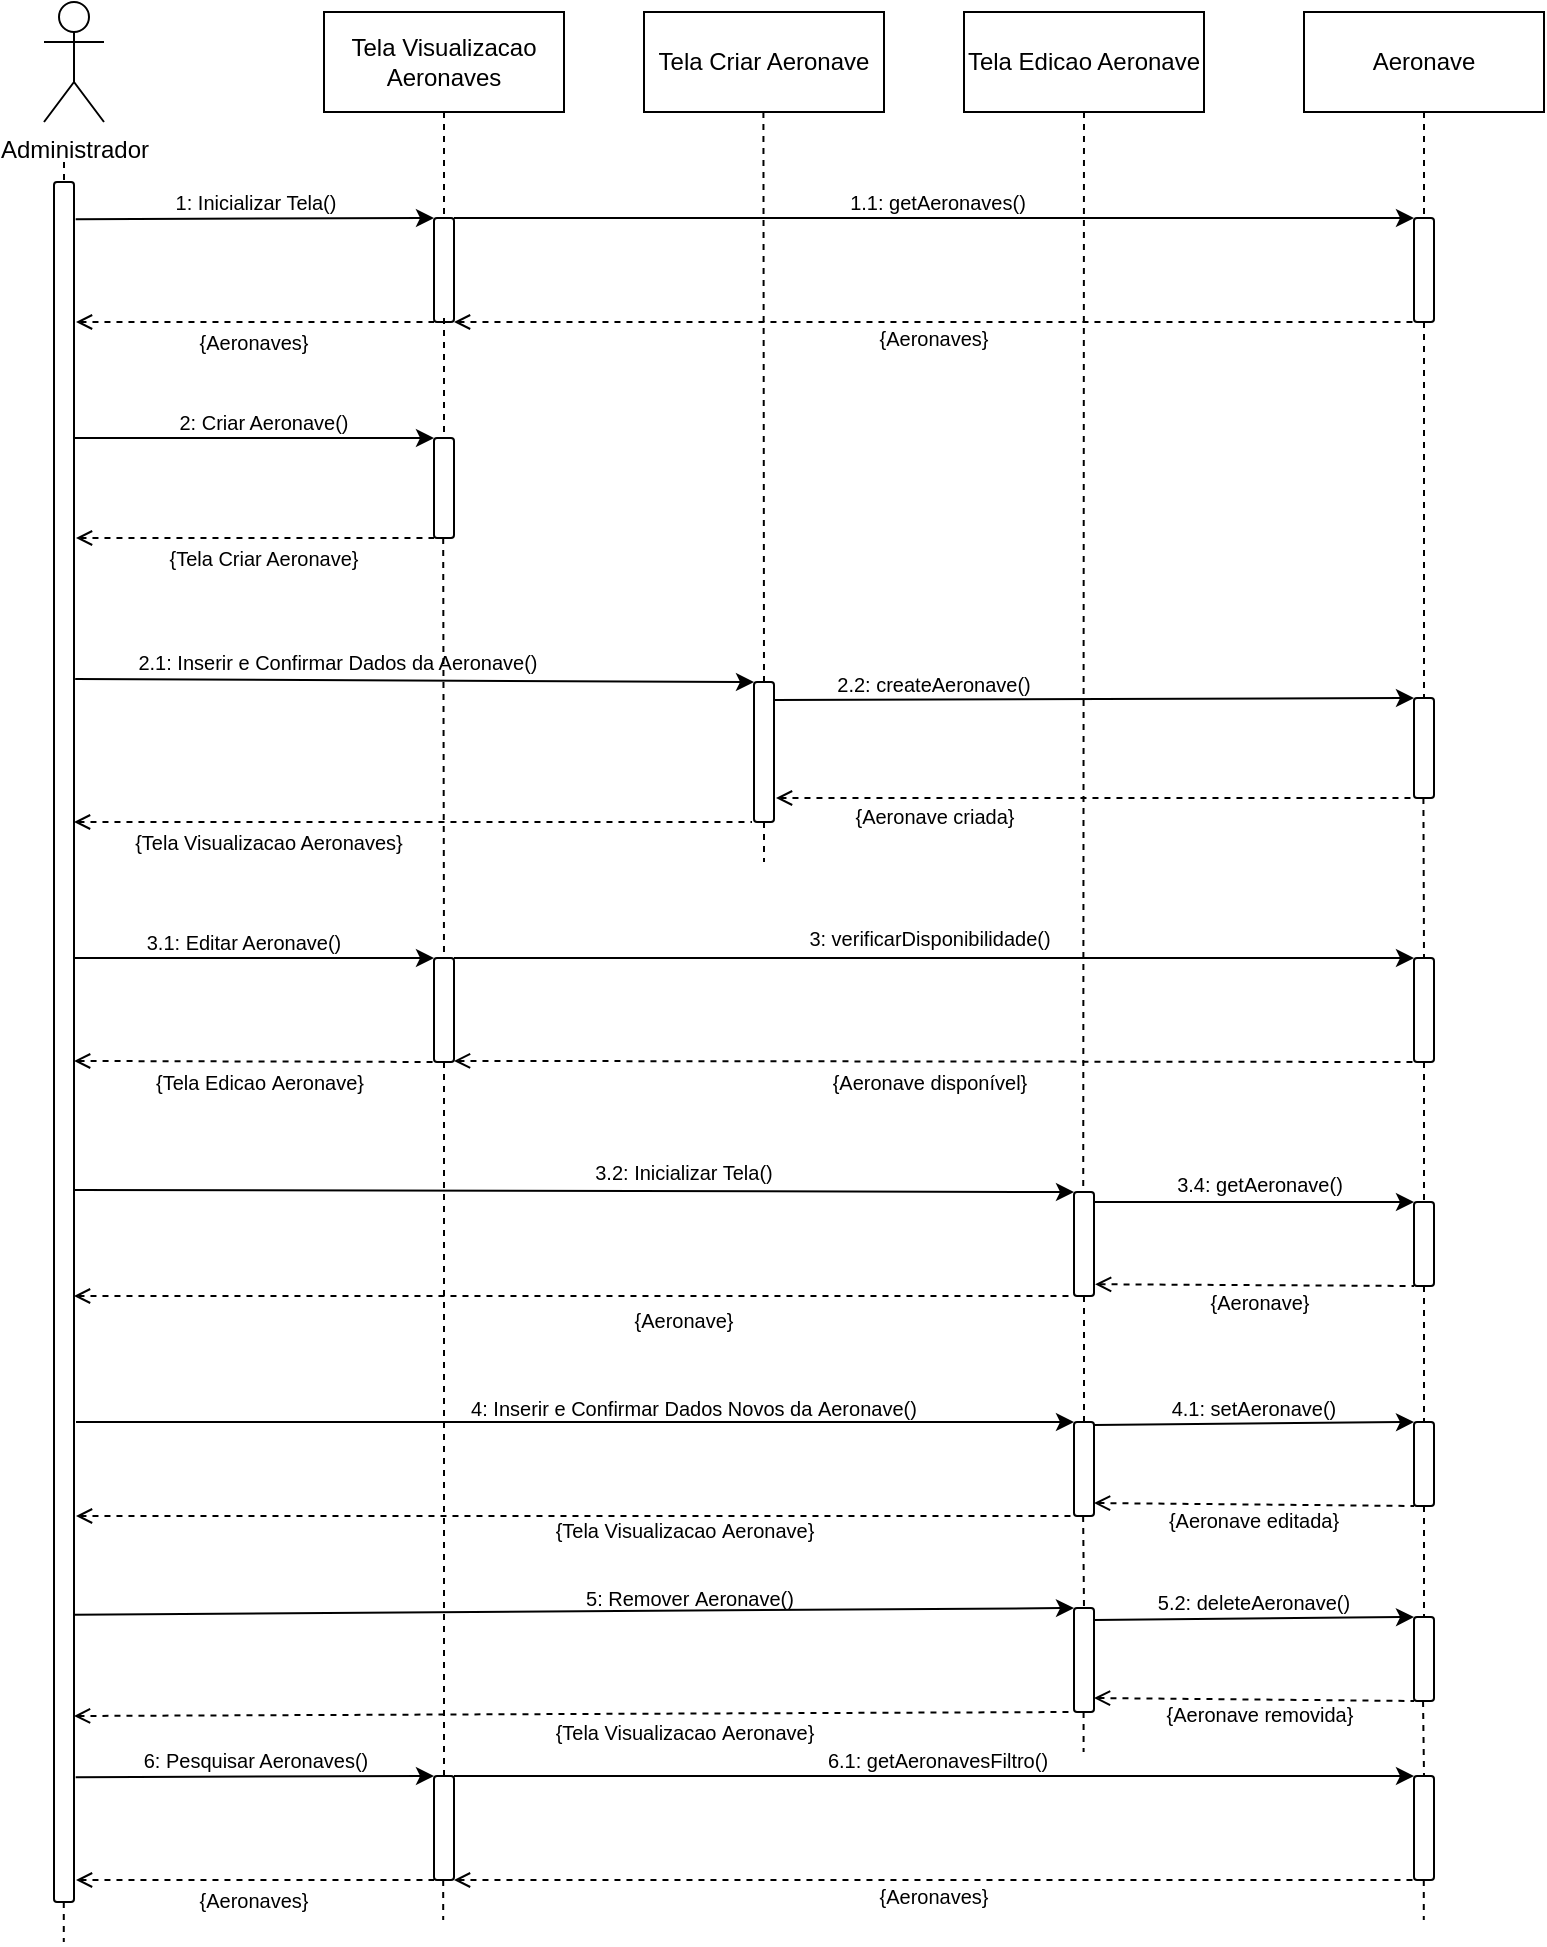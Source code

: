 <mxfile>
    <diagram name="Página-1" id="dqLcOb5ojzZijLl2xL6k">
        <mxGraphModel dx="715" dy="952" grid="1" gridSize="10" guides="1" tooltips="1" connect="1" arrows="1" fold="1" page="1" pageScale="1" pageWidth="827" pageHeight="1169" math="0" shadow="0">
            <root>
                <mxCell id="0"/>
                <mxCell id="1" parent="0"/>
                <mxCell id="axeA_orivt2Zv7nJtLyO-1" value="Administrador" style="shape=umlActor;verticalLabelPosition=bottom;verticalAlign=top;html=1;outlineConnect=0;" parent="1" vertex="1">
                    <mxGeometry x="130" y="210" width="30" height="60" as="geometry"/>
                </mxCell>
                <mxCell id="axeA_orivt2Zv7nJtLyO-3" value="Tela Visualizacao Aeronaves" style="rounded=0;whiteSpace=wrap;html=1;" parent="1" vertex="1">
                    <mxGeometry x="270" y="215" width="120" height="50" as="geometry"/>
                </mxCell>
                <mxCell id="axeA_orivt2Zv7nJtLyO-4" value="Aeronave" style="rounded=0;whiteSpace=wrap;html=1;" parent="1" vertex="1">
                    <mxGeometry x="760" y="215" width="120" height="50" as="geometry"/>
                </mxCell>
                <mxCell id="axeA_orivt2Zv7nJtLyO-5" value="" style="endArrow=none;dashed=1;html=1;rounded=0;exitX=0.5;exitY=1;exitDx=0;exitDy=0;" parent="1" source="axeA_orivt2Zv7nJtLyO-8" edge="1">
                    <mxGeometry width="50" height="50" relative="1" as="geometry">
                        <mxPoint x="140" y="290" as="sourcePoint"/>
                        <mxPoint x="140" y="912.5" as="targetPoint"/>
                    </mxGeometry>
                </mxCell>
                <mxCell id="axeA_orivt2Zv7nJtLyO-9" value="" style="endArrow=none;dashed=1;html=1;rounded=0;entryX=0.5;entryY=0;entryDx=0;entryDy=0;" parent="1" target="axeA_orivt2Zv7nJtLyO-8" edge="1">
                    <mxGeometry width="50" height="50" relative="1" as="geometry">
                        <mxPoint x="140" y="290" as="sourcePoint"/>
                        <mxPoint x="140" y="650" as="targetPoint"/>
                    </mxGeometry>
                </mxCell>
                <mxCell id="axeA_orivt2Zv7nJtLyO-8" value="" style="rounded=1;whiteSpace=wrap;html=1;" parent="1" vertex="1">
                    <mxGeometry x="135" y="300" width="10" height="860" as="geometry"/>
                </mxCell>
                <mxCell id="axeA_orivt2Zv7nJtLyO-12" value="" style="rounded=1;whiteSpace=wrap;html=1;" parent="1" vertex="1">
                    <mxGeometry x="325" y="428" width="10" height="50" as="geometry"/>
                </mxCell>
                <mxCell id="axeA_orivt2Zv7nJtLyO-13" value="" style="endArrow=classic;html=1;rounded=0;entryX=0;entryY=0;entryDx=0;entryDy=0;" parent="1" target="axeA_orivt2Zv7nJtLyO-12" edge="1">
                    <mxGeometry width="50" height="50" relative="1" as="geometry">
                        <mxPoint x="145" y="428" as="sourcePoint"/>
                        <mxPoint x="320" y="428" as="targetPoint"/>
                    </mxGeometry>
                </mxCell>
                <mxCell id="axeA_orivt2Zv7nJtLyO-14" value="&lt;font&gt;2: Criar Aeronave()&lt;/font&gt;" style="text;html=1;align=center;verticalAlign=middle;whiteSpace=wrap;rounded=0;fontSize=10;" parent="1" vertex="1">
                    <mxGeometry x="170" y="410" width="140" height="20" as="geometry"/>
                </mxCell>
                <mxCell id="axeA_orivt2Zv7nJtLyO-15" value="" style="endArrow=none;dashed=1;html=1;rounded=0;exitX=0.5;exitY=1;exitDx=0;exitDy=0;entryX=0.5;entryY=0;entryDx=0;entryDy=0;" parent="1" source="axeA_orivt2Zv7nJtLyO-4" target="axeA_orivt2Zv7nJtLyO-65" edge="1">
                    <mxGeometry width="50" height="50" relative="1" as="geometry">
                        <mxPoint x="929.76" y="265" as="sourcePoint"/>
                        <mxPoint x="929.76" y="515" as="targetPoint"/>
                    </mxGeometry>
                </mxCell>
                <mxCell id="axeA_orivt2Zv7nJtLyO-17" value="Tela Criar Aeronave" style="rounded=0;whiteSpace=wrap;html=1;" parent="1" vertex="1">
                    <mxGeometry x="430" y="215" width="120" height="50" as="geometry"/>
                </mxCell>
                <mxCell id="axeA_orivt2Zv7nJtLyO-18" value="" style="endArrow=none;dashed=1;html=1;rounded=0;exitX=0.5;exitY=1;exitDx=0;exitDy=0;" parent="1" source="axeA_orivt2Zv7nJtLyO-22" edge="1">
                    <mxGeometry width="50" height="50" relative="1" as="geometry">
                        <mxPoint x="489.76" y="395" as="sourcePoint"/>
                        <mxPoint x="490" y="640" as="targetPoint"/>
                    </mxGeometry>
                </mxCell>
                <mxCell id="axeA_orivt2Zv7nJtLyO-20" value="{Tela Criar Aeronave}" style="text;html=1;align=center;verticalAlign=middle;whiteSpace=wrap;rounded=0;fontSize=10;" parent="1" vertex="1">
                    <mxGeometry x="165" y="478" width="150" height="20" as="geometry"/>
                </mxCell>
                <mxCell id="axeA_orivt2Zv7nJtLyO-23" value="" style="endArrow=none;html=1;rounded=0;entryX=0;entryY=1;entryDx=0;entryDy=0;dashed=1;endFill=0;startArrow=open;startFill=0;" parent="1" target="axeA_orivt2Zv7nJtLyO-12" edge="1">
                    <mxGeometry width="50" height="50" relative="1" as="geometry">
                        <mxPoint x="146" y="478" as="sourcePoint"/>
                        <mxPoint x="290" y="478" as="targetPoint"/>
                    </mxGeometry>
                </mxCell>
                <mxCell id="axeA_orivt2Zv7nJtLyO-22" value="" style="rounded=1;whiteSpace=wrap;html=1;" parent="1" vertex="1">
                    <mxGeometry x="485" y="550" width="10" height="70" as="geometry"/>
                </mxCell>
                <mxCell id="axeA_orivt2Zv7nJtLyO-27" value="" style="endArrow=classic;html=1;rounded=0;entryX=0;entryY=0;entryDx=0;entryDy=0;exitX=1.058;exitY=0.289;exitDx=0;exitDy=0;exitPerimeter=0;" parent="1" source="axeA_orivt2Zv7nJtLyO-8" target="axeA_orivt2Zv7nJtLyO-22" edge="1">
                    <mxGeometry width="50" height="50" relative="1" as="geometry">
                        <mxPoint x="150" y="550" as="sourcePoint"/>
                        <mxPoint x="485" y="550" as="targetPoint"/>
                    </mxGeometry>
                </mxCell>
                <mxCell id="axeA_orivt2Zv7nJtLyO-30" value="&lt;font&gt;2.1: Inserir e Confirmar Dados da Aeronave()&lt;/font&gt;" style="text;html=1;align=center;verticalAlign=middle;whiteSpace=wrap;rounded=0;fontSize=10;" parent="1" vertex="1">
                    <mxGeometry x="152" y="530" width="250" height="20" as="geometry"/>
                </mxCell>
                <mxCell id="axeA_orivt2Zv7nJtLyO-31" value="" style="endArrow=classic;html=1;rounded=0;exitX=1.024;exitY=0.356;exitDx=0;exitDy=0;exitPerimeter=0;entryX=0;entryY=0;entryDx=0;entryDy=0;" parent="1" target="axeA_orivt2Zv7nJtLyO-32" edge="1">
                    <mxGeometry width="50" height="50" relative="1" as="geometry">
                        <mxPoint x="495" y="559" as="sourcePoint"/>
                        <mxPoint x="630" y="558" as="targetPoint"/>
                    </mxGeometry>
                </mxCell>
                <mxCell id="axeA_orivt2Zv7nJtLyO-32" value="" style="rounded=1;whiteSpace=wrap;html=1;" parent="1" vertex="1">
                    <mxGeometry x="815" y="558" width="10" height="50" as="geometry"/>
                </mxCell>
                <mxCell id="axeA_orivt2Zv7nJtLyO-34" value="" style="endArrow=none;html=1;rounded=0;entryX=0;entryY=1;entryDx=0;entryDy=0;dashed=1;endFill=0;startArrow=open;startFill=0;" parent="1" target="axeA_orivt2Zv7nJtLyO-32" edge="1">
                    <mxGeometry width="50" height="50" relative="1" as="geometry">
                        <mxPoint x="496" y="608" as="sourcePoint"/>
                        <mxPoint x="645" y="599" as="targetPoint"/>
                    </mxGeometry>
                </mxCell>
                <mxCell id="axeA_orivt2Zv7nJtLyO-35" value="2.2: createAeronave()" style="text;html=1;align=center;verticalAlign=middle;whiteSpace=wrap;rounded=0;fontSize=10;" parent="1" vertex="1">
                    <mxGeometry x="475" y="541" width="200" height="20" as="geometry"/>
                </mxCell>
                <mxCell id="axeA_orivt2Zv7nJtLyO-36" value="" style="endArrow=none;html=1;rounded=0;entryX=0;entryY=1;entryDx=0;entryDy=0;dashed=1;endFill=0;startArrow=open;startFill=0;" parent="1" edge="1">
                    <mxGeometry width="50" height="50" relative="1" as="geometry">
                        <mxPoint x="145" y="620" as="sourcePoint"/>
                        <mxPoint x="484" y="620" as="targetPoint"/>
                    </mxGeometry>
                </mxCell>
                <mxCell id="axeA_orivt2Zv7nJtLyO-37" value="{Tela Visualizacao Aeronaves}" style="text;html=1;align=center;verticalAlign=middle;whiteSpace=wrap;rounded=0;fontSize=10;" parent="1" vertex="1">
                    <mxGeometry x="165" y="620" width="155" height="20" as="geometry"/>
                </mxCell>
                <mxCell id="axeA_orivt2Zv7nJtLyO-40" value="Tela Edicao Aeronave" style="rounded=0;whiteSpace=wrap;html=1;" parent="1" vertex="1">
                    <mxGeometry x="590" y="215" width="120" height="50" as="geometry"/>
                </mxCell>
                <mxCell id="axeA_orivt2Zv7nJtLyO-45" value="" style="endArrow=none;dashed=1;html=1;rounded=0;exitX=0.5;exitY=1;exitDx=0;exitDy=0;entryX=0.5;entryY=0;entryDx=0;entryDy=0;" parent="1" source="axeA_orivt2Zv7nJtLyO-81" target="0-eEK_Ey9VHcflzUC_9f-5" edge="1">
                    <mxGeometry width="50" height="50" relative="1" as="geometry">
                        <mxPoint x="650" y="140" as="sourcePoint"/>
                        <mxPoint x="650" y="915" as="targetPoint"/>
                    </mxGeometry>
                </mxCell>
                <mxCell id="axeA_orivt2Zv7nJtLyO-54" value="" style="rounded=1;whiteSpace=wrap;html=1;" parent="1" vertex="1">
                    <mxGeometry x="325" y="318" width="10" height="52" as="geometry"/>
                </mxCell>
                <mxCell id="axeA_orivt2Zv7nJtLyO-60" value="" style="endArrow=classic;html=1;rounded=0;exitX=1.085;exitY=0.449;exitDx=0;exitDy=0;exitPerimeter=0;entryX=0;entryY=0;entryDx=0;entryDy=0;" parent="1" target="axeA_orivt2Zv7nJtLyO-54" edge="1">
                    <mxGeometry width="50" height="50" relative="1" as="geometry">
                        <mxPoint x="145.85" y="318.59" as="sourcePoint"/>
                        <mxPoint x="690" y="309" as="targetPoint"/>
                    </mxGeometry>
                </mxCell>
                <mxCell id="axeA_orivt2Zv7nJtLyO-61" value="" style="endArrow=none;html=1;rounded=0;entryX=0;entryY=1;entryDx=0;entryDy=0;dashed=1;endFill=0;startArrow=open;startFill=0;" parent="1" target="axeA_orivt2Zv7nJtLyO-54" edge="1">
                    <mxGeometry width="50" height="50" relative="1" as="geometry">
                        <mxPoint x="146" y="370" as="sourcePoint"/>
                        <mxPoint x="635" y="368" as="targetPoint"/>
                    </mxGeometry>
                </mxCell>
                <mxCell id="axeA_orivt2Zv7nJtLyO-63" value="&lt;font&gt;1: Inicializar Tela()&lt;/font&gt;" style="text;html=1;align=center;verticalAlign=middle;whiteSpace=wrap;rounded=0;fontSize=10;" parent="1" vertex="1">
                    <mxGeometry x="156" y="300" width="160" height="20" as="geometry"/>
                </mxCell>
                <mxCell id="axeA_orivt2Zv7nJtLyO-65" value="" style="rounded=1;whiteSpace=wrap;html=1;" parent="1" vertex="1">
                    <mxGeometry x="815" y="318" width="10" height="52" as="geometry"/>
                </mxCell>
                <mxCell id="axeA_orivt2Zv7nJtLyO-66" value="" style="endArrow=classic;html=1;rounded=0;exitX=1;exitY=0;exitDx=0;exitDy=0;entryX=0;entryY=0;entryDx=0;entryDy=0;" parent="1" source="axeA_orivt2Zv7nJtLyO-54" target="axeA_orivt2Zv7nJtLyO-65" edge="1">
                    <mxGeometry width="50" height="50" relative="1" as="geometry">
                        <mxPoint x="624" y="318.66" as="sourcePoint"/>
                        <mxPoint x="820" y="320" as="targetPoint"/>
                    </mxGeometry>
                </mxCell>
                <mxCell id="axeA_orivt2Zv7nJtLyO-67" value="" style="endArrow=none;html=1;rounded=0;entryX=0;entryY=1;entryDx=0;entryDy=0;dashed=1;endFill=0;startArrow=open;startFill=0;exitX=1;exitY=1;exitDx=0;exitDy=0;" parent="1" source="axeA_orivt2Zv7nJtLyO-54" target="axeA_orivt2Zv7nJtLyO-65" edge="1">
                    <mxGeometry width="50" height="50" relative="1" as="geometry">
                        <mxPoint x="623" y="368" as="sourcePoint"/>
                        <mxPoint x="925" y="368" as="targetPoint"/>
                    </mxGeometry>
                </mxCell>
                <mxCell id="axeA_orivt2Zv7nJtLyO-68" value="&lt;font&gt;3.4: get&lt;/font&gt;&lt;font&gt;Aeronave&lt;/font&gt;&lt;font&gt;()&lt;/font&gt;" style="text;html=1;align=center;verticalAlign=middle;whiteSpace=wrap;rounded=0;fontSize=10;" parent="1" vertex="1">
                    <mxGeometry x="658" y="791" width="160" height="20" as="geometry"/>
                </mxCell>
                <mxCell id="axeA_orivt2Zv7nJtLyO-70" value="{Aeronaves}" style="text;html=1;align=center;verticalAlign=middle;whiteSpace=wrap;rounded=0;fontSize=10;" parent="1" vertex="1">
                    <mxGeometry x="510" y="368" width="130" height="20" as="geometry"/>
                </mxCell>
                <mxCell id="axeA_orivt2Zv7nJtLyO-73" value="{Aeronaves}" style="text;html=1;align=center;verticalAlign=middle;whiteSpace=wrap;rounded=0;fontSize=10;" parent="1" vertex="1">
                    <mxGeometry x="145" y="370" width="180" height="20" as="geometry"/>
                </mxCell>
                <mxCell id="axeA_orivt2Zv7nJtLyO-76" value="" style="rounded=1;whiteSpace=wrap;html=1;" parent="1" vertex="1">
                    <mxGeometry x="325" y="688" width="10" height="52" as="geometry"/>
                </mxCell>
                <mxCell id="axeA_orivt2Zv7nJtLyO-77" value="" style="endArrow=classic;html=1;rounded=0;entryX=0;entryY=0;entryDx=0;entryDy=0;" parent="1" target="axeA_orivt2Zv7nJtLyO-76" edge="1">
                    <mxGeometry width="50" height="50" relative="1" as="geometry">
                        <mxPoint x="145" y="688" as="sourcePoint"/>
                        <mxPoint x="691" y="677" as="targetPoint"/>
                    </mxGeometry>
                </mxCell>
                <mxCell id="axeA_orivt2Zv7nJtLyO-78" value="" style="endArrow=none;html=1;rounded=0;entryX=0;entryY=1;entryDx=0;entryDy=0;dashed=1;endFill=0;startArrow=open;startFill=0;exitX=1.005;exitY=0.617;exitDx=0;exitDy=0;exitPerimeter=0;" parent="1" target="axeA_orivt2Zv7nJtLyO-76" edge="1">
                    <mxGeometry width="50" height="50" relative="1" as="geometry">
                        <mxPoint x="145.05" y="739.47" as="sourcePoint"/>
                        <mxPoint x="636" y="736" as="targetPoint"/>
                    </mxGeometry>
                </mxCell>
                <mxCell id="axeA_orivt2Zv7nJtLyO-79" value="&lt;font&gt;3.1: Editar Aeronave()&lt;/font&gt;" style="text;html=1;align=center;verticalAlign=middle;whiteSpace=wrap;rounded=0;fontSize=10;" parent="1" vertex="1">
                    <mxGeometry x="150" y="670" width="160" height="20" as="geometry"/>
                </mxCell>
                <mxCell id="axeA_orivt2Zv7nJtLyO-80" value="{Tela Edicao&amp;nbsp;&lt;font&gt;Aeronave&lt;/font&gt;}" style="text;html=1;align=center;verticalAlign=middle;whiteSpace=wrap;rounded=0;fontSize=10;" parent="1" vertex="1">
                    <mxGeometry x="148" y="740" width="180" height="20" as="geometry"/>
                </mxCell>
                <mxCell id="axeA_orivt2Zv7nJtLyO-81" value="" style="rounded=1;whiteSpace=wrap;html=1;" parent="1" vertex="1">
                    <mxGeometry x="645" y="805" width="10" height="52" as="geometry"/>
                </mxCell>
                <mxCell id="axeA_orivt2Zv7nJtLyO-83" value="" style="endArrow=classic;html=1;rounded=0;entryX=0;entryY=0;entryDx=0;entryDy=0;exitX=1.015;exitY=0.586;exitDx=0;exitDy=0;exitPerimeter=0;" parent="1" source="axeA_orivt2Zv7nJtLyO-8" target="axeA_orivt2Zv7nJtLyO-81" edge="1">
                    <mxGeometry width="50" height="50" relative="1" as="geometry">
                        <mxPoint x="150" y="805" as="sourcePoint"/>
                        <mxPoint x="785" y="809" as="targetPoint"/>
                    </mxGeometry>
                </mxCell>
                <mxCell id="axeA_orivt2Zv7nJtLyO-84" value="" style="endArrow=none;html=1;rounded=0;entryX=0;entryY=1;entryDx=0;entryDy=0;dashed=1;endFill=0;startArrow=open;startFill=0;" parent="1" target="axeA_orivt2Zv7nJtLyO-81" edge="1">
                    <mxGeometry width="50" height="50" relative="1" as="geometry">
                        <mxPoint x="145" y="857" as="sourcePoint"/>
                        <mxPoint x="785" y="861" as="targetPoint"/>
                    </mxGeometry>
                </mxCell>
                <mxCell id="axeA_orivt2Zv7nJtLyO-85" value="&lt;font&gt;3.2: Inicializar Tela()&lt;/font&gt;" style="text;html=1;align=center;verticalAlign=middle;whiteSpace=wrap;rounded=0;fontSize=10;" parent="1" vertex="1">
                    <mxGeometry x="370" y="785" width="160" height="20" as="geometry"/>
                </mxCell>
                <mxCell id="axeA_orivt2Zv7nJtLyO-87" value="" style="endArrow=none;dashed=1;html=1;rounded=0;entryX=0.5;entryY=0;entryDx=0;entryDy=0;" parent="1" source="axeA_orivt2Zv7nJtLyO-88" target="0-eEK_Ey9VHcflzUC_9f-7" edge="1">
                    <mxGeometry width="50" height="50" relative="1" as="geometry">
                        <mxPoint x="795" y="635" as="sourcePoint"/>
                        <mxPoint x="795" y="925" as="targetPoint"/>
                    </mxGeometry>
                </mxCell>
                <mxCell id="axeA_orivt2Zv7nJtLyO-88" value="" style="rounded=1;whiteSpace=wrap;html=1;" parent="1" vertex="1">
                    <mxGeometry x="815" y="810" width="10" height="42" as="geometry"/>
                </mxCell>
                <mxCell id="axeA_orivt2Zv7nJtLyO-90" value="" style="endArrow=classic;html=1;rounded=0;exitX=1;exitY=0;exitDx=0;exitDy=0;entryX=0;entryY=0;entryDx=0;entryDy=0;" parent="1" target="axeA_orivt2Zv7nJtLyO-88" edge="1">
                    <mxGeometry width="50" height="50" relative="1" as="geometry">
                        <mxPoint x="655" y="810" as="sourcePoint"/>
                        <mxPoint x="935" y="810.66" as="targetPoint"/>
                    </mxGeometry>
                </mxCell>
                <mxCell id="axeA_orivt2Zv7nJtLyO-91" value="" style="endArrow=none;html=1;rounded=0;entryX=0;entryY=1;entryDx=0;entryDy=0;dashed=1;endFill=0;startArrow=open;startFill=0;exitX=1.054;exitY=0.887;exitDx=0;exitDy=0;exitPerimeter=0;" parent="1" source="axeA_orivt2Zv7nJtLyO-81" target="axeA_orivt2Zv7nJtLyO-88" edge="1">
                    <mxGeometry width="50" height="50" relative="1" as="geometry">
                        <mxPoint x="660" y="852" as="sourcePoint"/>
                        <mxPoint x="786" y="852" as="targetPoint"/>
                    </mxGeometry>
                </mxCell>
                <mxCell id="axeA_orivt2Zv7nJtLyO-92" value="&lt;font&gt;1.1: getAeronaves()&lt;/font&gt;" style="text;html=1;align=center;verticalAlign=middle;whiteSpace=wrap;rounded=0;fontSize=10;" parent="1" vertex="1">
                    <mxGeometry x="497" y="300" width="160" height="20" as="geometry"/>
                </mxCell>
                <mxCell id="axeA_orivt2Zv7nJtLyO-93" value="{&lt;font&gt;Aeronave&lt;/font&gt;}" style="text;html=1;align=center;verticalAlign=middle;whiteSpace=wrap;rounded=0;fontSize=10;" parent="1" vertex="1">
                    <mxGeometry x="673" y="850" width="130" height="20" as="geometry"/>
                </mxCell>
                <mxCell id="axeA_orivt2Zv7nJtLyO-94" value="{&lt;font&gt;Aeronave&lt;/font&gt;}" style="text;html=1;align=center;verticalAlign=middle;whiteSpace=wrap;rounded=0;fontSize=10;" parent="1" vertex="1">
                    <mxGeometry x="385" y="859" width="130" height="20" as="geometry"/>
                </mxCell>
                <mxCell id="0-eEK_Ey9VHcflzUC_9f-3" value="&lt;font&gt;4: Inserir e Confirmar Dados Novos da&amp;nbsp;&lt;/font&gt;&lt;font&gt;Aeronave&lt;/font&gt;&lt;font&gt;()&lt;/font&gt;" style="text;html=1;align=center;verticalAlign=middle;whiteSpace=wrap;rounded=0;fontSize=10;" parent="1" vertex="1">
                    <mxGeometry x="330" y="903" width="250" height="20" as="geometry"/>
                </mxCell>
                <mxCell id="0-eEK_Ey9VHcflzUC_9f-4" value="" style="endArrow=classic;html=1;rounded=0;entryX=0;entryY=0;entryDx=0;entryDy=0;" parent="1" target="0-eEK_Ey9VHcflzUC_9f-5" edge="1">
                    <mxGeometry width="50" height="50" relative="1" as="geometry">
                        <mxPoint x="146" y="920" as="sourcePoint"/>
                        <mxPoint x="785" y="929" as="targetPoint"/>
                        <Array as="points">
                            <mxPoint x="370" y="920"/>
                        </Array>
                    </mxGeometry>
                </mxCell>
                <mxCell id="0-eEK_Ey9VHcflzUC_9f-5" value="" style="rounded=1;whiteSpace=wrap;html=1;" parent="1" vertex="1">
                    <mxGeometry x="645" y="920" width="10" height="47" as="geometry"/>
                </mxCell>
                <mxCell id="0-eEK_Ey9VHcflzUC_9f-6" value="" style="endArrow=none;html=1;rounded=0;entryX=0;entryY=1;entryDx=0;entryDy=0;dashed=1;endFill=0;startArrow=open;startFill=0;" parent="1" target="0-eEK_Ey9VHcflzUC_9f-5" edge="1">
                    <mxGeometry width="50" height="50" relative="1" as="geometry">
                        <mxPoint x="146" y="967" as="sourcePoint"/>
                        <mxPoint x="784" y="971" as="targetPoint"/>
                    </mxGeometry>
                </mxCell>
                <mxCell id="0-eEK_Ey9VHcflzUC_9f-7" value="" style="rounded=1;whiteSpace=wrap;html=1;" parent="1" vertex="1">
                    <mxGeometry x="815" y="920" width="10" height="42" as="geometry"/>
                </mxCell>
                <mxCell id="0-eEK_Ey9VHcflzUC_9f-9" value="&lt;font&gt;3: verificarDisponibilidade&lt;/font&gt;&lt;font&gt;()&lt;/font&gt;" style="text;html=1;align=center;verticalAlign=middle;whiteSpace=wrap;rounded=0;fontSize=10;" parent="1" vertex="1">
                    <mxGeometry x="492.5" y="668" width="160" height="20" as="geometry"/>
                </mxCell>
                <mxCell id="0-eEK_Ey9VHcflzUC_9f-10" value="" style="endArrow=classic;html=1;rounded=0;exitX=1;exitY=0;exitDx=0;exitDy=0;entryX=0;entryY=0;entryDx=0;entryDy=0;" parent="1" target="0-eEK_Ey9VHcflzUC_9f-7" edge="1">
                    <mxGeometry width="50" height="50" relative="1" as="geometry">
                        <mxPoint x="655" y="921.5" as="sourcePoint"/>
                        <mxPoint x="785" y="921.5" as="targetPoint"/>
                    </mxGeometry>
                </mxCell>
                <mxCell id="0-eEK_Ey9VHcflzUC_9f-12" value="" style="endArrow=none;html=1;rounded=0;entryX=0;entryY=1;entryDx=0;entryDy=0;dashed=1;endFill=0;startArrow=open;startFill=0;exitX=1.054;exitY=0.887;exitDx=0;exitDy=0;exitPerimeter=0;" parent="1" target="0-eEK_Ey9VHcflzUC_9f-7" edge="1">
                    <mxGeometry width="50" height="50" relative="1" as="geometry">
                        <mxPoint x="655" y="960.5" as="sourcePoint"/>
                        <mxPoint x="784" y="961.5" as="targetPoint"/>
                    </mxGeometry>
                </mxCell>
                <mxCell id="0-eEK_Ey9VHcflzUC_9f-13" value="{Tela Visualizacao&amp;nbsp;&lt;font&gt;Aeronave&lt;/font&gt;}" style="text;html=1;align=center;verticalAlign=middle;whiteSpace=wrap;rounded=0;fontSize=10;" parent="1" vertex="1">
                    <mxGeometry x="352.5" y="964" width="195" height="20" as="geometry"/>
                </mxCell>
                <mxCell id="0-eEK_Ey9VHcflzUC_9f-14" value="&lt;font&gt;5: Remover&amp;nbsp;&lt;/font&gt;&lt;font&gt;Aeronave&lt;/font&gt;&lt;font&gt;()&lt;/font&gt;" style="text;html=1;align=center;verticalAlign=middle;whiteSpace=wrap;rounded=0;fontSize=10;" parent="1" vertex="1">
                    <mxGeometry x="328" y="997.5" width="250" height="20" as="geometry"/>
                </mxCell>
                <mxCell id="0-eEK_Ey9VHcflzUC_9f-15" value="" style="endArrow=classic;html=1;rounded=0;exitX=0.964;exitY=0.833;exitDx=0;exitDy=0;exitPerimeter=0;entryX=0;entryY=0;entryDx=0;entryDy=0;" parent="1" source="axeA_orivt2Zv7nJtLyO-8" target="0-eEK_Ey9VHcflzUC_9f-16" edge="1">
                    <mxGeometry width="50" height="50" relative="1" as="geometry">
                        <mxPoint x="146" y="1027" as="sourcePoint"/>
                        <mxPoint x="640" y="1013" as="targetPoint"/>
                    </mxGeometry>
                </mxCell>
                <mxCell id="0-eEK_Ey9VHcflzUC_9f-16" value="" style="rounded=1;whiteSpace=wrap;html=1;" parent="1" vertex="1">
                    <mxGeometry x="645" y="1013" width="10" height="52" as="geometry"/>
                </mxCell>
                <mxCell id="0-eEK_Ey9VHcflzUC_9f-17" value="" style="endArrow=none;html=1;rounded=0;entryX=0;entryY=1;entryDx=0;entryDy=0;dashed=1;endFill=0;startArrow=open;startFill=0;" parent="1" target="0-eEK_Ey9VHcflzUC_9f-16" edge="1">
                    <mxGeometry width="50" height="50" relative="1" as="geometry">
                        <mxPoint x="145" y="1067" as="sourcePoint"/>
                        <mxPoint x="784" y="1069" as="targetPoint"/>
                    </mxGeometry>
                </mxCell>
                <mxCell id="0-eEK_Ey9VHcflzUC_9f-18" value="{Tela Visualizacao&amp;nbsp;&lt;font&gt;Aeronave&lt;/font&gt;}" style="text;html=1;align=center;verticalAlign=middle;whiteSpace=wrap;rounded=0;fontSize=10;" parent="1" vertex="1">
                    <mxGeometry x="352.5" y="1065" width="195" height="20" as="geometry"/>
                </mxCell>
                <mxCell id="0-eEK_Ey9VHcflzUC_9f-19" value="" style="endArrow=none;dashed=1;html=1;rounded=0;exitX=0.5;exitY=1;exitDx=0;exitDy=0;entryX=0.5;entryY=0;entryDx=0;entryDy=0;" parent="1" source="0-eEK_Ey9VHcflzUC_9f-7" target="0-eEK_Ey9VHcflzUC_9f-20" edge="1">
                    <mxGeometry width="50" height="50" relative="1" as="geometry">
                        <mxPoint x="794.69" y="971" as="sourcePoint"/>
                        <mxPoint x="795" y="1019" as="targetPoint"/>
                    </mxGeometry>
                </mxCell>
                <mxCell id="0-eEK_Ey9VHcflzUC_9f-20" value="" style="rounded=1;whiteSpace=wrap;html=1;" parent="1" vertex="1">
                    <mxGeometry x="815" y="1017.5" width="10" height="42" as="geometry"/>
                </mxCell>
                <mxCell id="0-eEK_Ey9VHcflzUC_9f-22" value="" style="endArrow=classic;html=1;rounded=0;exitX=1;exitY=0;exitDx=0;exitDy=0;entryX=0;entryY=0;entryDx=0;entryDy=0;" parent="1" target="0-eEK_Ey9VHcflzUC_9f-20" edge="1">
                    <mxGeometry width="50" height="50" relative="1" as="geometry">
                        <mxPoint x="655" y="1019" as="sourcePoint"/>
                        <mxPoint x="785" y="1019" as="targetPoint"/>
                    </mxGeometry>
                </mxCell>
                <mxCell id="0-eEK_Ey9VHcflzUC_9f-23" value="" style="endArrow=none;html=1;rounded=0;entryX=0;entryY=1;entryDx=0;entryDy=0;dashed=1;endFill=0;startArrow=open;startFill=0;exitX=1.054;exitY=0.887;exitDx=0;exitDy=0;exitPerimeter=0;" parent="1" target="0-eEK_Ey9VHcflzUC_9f-20" edge="1">
                    <mxGeometry width="50" height="50" relative="1" as="geometry">
                        <mxPoint x="655" y="1058" as="sourcePoint"/>
                        <mxPoint x="784" y="1059" as="targetPoint"/>
                    </mxGeometry>
                </mxCell>
                <mxCell id="0-eEK_Ey9VHcflzUC_9f-25" value="" style="endArrow=none;dashed=1;html=1;rounded=0;exitX=0.5;exitY=1;exitDx=0;exitDy=0;entryX=0.5;entryY=0;entryDx=0;entryDy=0;" parent="1" target="-u--zJyqtq7YNAQtrUt4-5" edge="1">
                    <mxGeometry width="50" height="50" relative="1" as="geometry">
                        <mxPoint x="819.53" y="1059.5" as="sourcePoint"/>
                        <mxPoint x="819.53" y="1079.5" as="targetPoint"/>
                    </mxGeometry>
                </mxCell>
                <mxCell id="0-eEK_Ey9VHcflzUC_9f-27" value="" style="endArrow=none;dashed=1;html=1;rounded=0;exitX=0.5;exitY=1;exitDx=0;exitDy=0;" parent="1" edge="1">
                    <mxGeometry width="50" height="50" relative="1" as="geometry">
                        <mxPoint x="139.89" y="1160" as="sourcePoint"/>
                        <mxPoint x="139.89" y="1180" as="targetPoint"/>
                    </mxGeometry>
                </mxCell>
                <mxCell id="0-eEK_Ey9VHcflzUC_9f-28" value="{&lt;font&gt;Aeronave&lt;/font&gt; removida}" style="text;html=1;align=center;verticalAlign=middle;whiteSpace=wrap;rounded=0;fontSize=10;" parent="1" vertex="1">
                    <mxGeometry x="673" y="1055.5" width="130" height="20" as="geometry"/>
                </mxCell>
                <mxCell id="0-eEK_Ey9VHcflzUC_9f-29" value="{&lt;font&gt;Aeronave&lt;/font&gt; editada}" style="text;html=1;align=center;verticalAlign=middle;whiteSpace=wrap;rounded=0;fontSize=10;" parent="1" vertex="1">
                    <mxGeometry x="670" y="959" width="130" height="20" as="geometry"/>
                </mxCell>
                <mxCell id="UyoI0o9oHa3tuSuAJXwl-8" value="" style="endArrow=none;dashed=1;html=1;rounded=0;exitX=0.5;exitY=1;exitDx=0;exitDy=0;entryX=0.5;entryY=0;entryDx=0;entryDy=0;" parent="1" source="axeA_orivt2Zv7nJtLyO-3" target="axeA_orivt2Zv7nJtLyO-54" edge="1">
                    <mxGeometry width="50" height="50" relative="1" as="geometry">
                        <mxPoint x="328" y="265" as="sourcePoint"/>
                        <mxPoint x="328" y="318" as="targetPoint"/>
                    </mxGeometry>
                </mxCell>
                <mxCell id="UyoI0o9oHa3tuSuAJXwl-10" value="" style="endArrow=none;dashed=1;html=1;rounded=0;exitX=0.5;exitY=1;exitDx=0;exitDy=0;entryX=0.5;entryY=0;entryDx=0;entryDy=0;" parent="1" target="axeA_orivt2Zv7nJtLyO-22" edge="1">
                    <mxGeometry width="50" height="50" relative="1" as="geometry">
                        <mxPoint x="489.71" y="265" as="sourcePoint"/>
                        <mxPoint x="489.71" y="318" as="targetPoint"/>
                    </mxGeometry>
                </mxCell>
                <mxCell id="UyoI0o9oHa3tuSuAJXwl-11" value="" style="endArrow=none;dashed=1;html=1;rounded=0;" parent="1" edge="1">
                    <mxGeometry width="50" height="50" relative="1" as="geometry">
                        <mxPoint x="820" y="370" as="sourcePoint"/>
                        <mxPoint x="820" y="558" as="targetPoint"/>
                    </mxGeometry>
                </mxCell>
                <mxCell id="UyoI0o9oHa3tuSuAJXwl-12" value="" style="endArrow=none;dashed=1;html=1;rounded=0;exitX=0.5;exitY=1;exitDx=0;exitDy=0;entryX=0.5;entryY=0;entryDx=0;entryDy=0;" parent="1" target="axeA_orivt2Zv7nJtLyO-12" edge="1">
                    <mxGeometry width="50" height="50" relative="1" as="geometry">
                        <mxPoint x="330" y="368" as="sourcePoint"/>
                        <mxPoint x="330" y="421" as="targetPoint"/>
                    </mxGeometry>
                </mxCell>
                <mxCell id="UyoI0o9oHa3tuSuAJXwl-14" value="" style="endArrow=none;dashed=1;html=1;rounded=0;exitX=0.5;exitY=1;exitDx=0;exitDy=0;entryX=0.5;entryY=0;entryDx=0;entryDy=0;" parent="1" target="axeA_orivt2Zv7nJtLyO-76" edge="1">
                    <mxGeometry width="50" height="50" relative="1" as="geometry">
                        <mxPoint x="329.6" y="478" as="sourcePoint"/>
                        <mxPoint x="329.6" y="538" as="targetPoint"/>
                    </mxGeometry>
                </mxCell>
                <mxCell id="UyoI0o9oHa3tuSuAJXwl-15" value="" style="endArrow=none;dashed=1;html=1;rounded=0;exitX=0.5;exitY=1;exitDx=0;exitDy=0;entryX=0.5;entryY=0;entryDx=0;entryDy=0;" parent="1" source="axeA_orivt2Zv7nJtLyO-40" edge="1">
                    <mxGeometry width="50" height="50" relative="1" as="geometry">
                        <mxPoint x="649.62" y="742" as="sourcePoint"/>
                        <mxPoint x="649.62" y="805" as="targetPoint"/>
                    </mxGeometry>
                </mxCell>
                <mxCell id="UyoI0o9oHa3tuSuAJXwl-18" value="{Aeronave criada}" style="text;html=1;align=center;verticalAlign=middle;whiteSpace=wrap;rounded=0;fontSize=10;" parent="1" vertex="1">
                    <mxGeometry x="497.5" y="607" width="155" height="20" as="geometry"/>
                </mxCell>
                <mxCell id="UyoI0o9oHa3tuSuAJXwl-19" value="" style="endArrow=none;dashed=1;html=1;rounded=0;exitX=0.5;exitY=1;exitDx=0;exitDy=0;entryX=0.5;entryY=0;entryDx=0;entryDy=0;" parent="1" target="0-eEK_Ey9VHcflzUC_9f-16" edge="1">
                    <mxGeometry width="50" height="50" relative="1" as="geometry">
                        <mxPoint x="649.57" y="967" as="sourcePoint"/>
                        <mxPoint x="650" y="1010" as="targetPoint"/>
                    </mxGeometry>
                </mxCell>
                <mxCell id="UyoI0o9oHa3tuSuAJXwl-21" value="" style="endArrow=none;dashed=1;html=1;rounded=0;exitX=0.5;exitY=1;exitDx=0;exitDy=0;" parent="1" edge="1">
                    <mxGeometry width="50" height="50" relative="1" as="geometry">
                        <mxPoint x="649.79" y="1065" as="sourcePoint"/>
                        <mxPoint x="649.79" y="1085" as="targetPoint"/>
                    </mxGeometry>
                </mxCell>
                <mxCell id="UyoI0o9oHa3tuSuAJXwl-22" value="" style="endArrow=none;dashed=1;html=1;rounded=0;entryX=0.5;entryY=0;entryDx=0;entryDy=0;" parent="1" source="sJdmqr4MSeHQLIoKmZAB-1" target="axeA_orivt2Zv7nJtLyO-88" edge="1">
                    <mxGeometry width="50" height="50" relative="1" as="geometry">
                        <mxPoint x="819.71" y="608" as="sourcePoint"/>
                        <mxPoint x="819.71" y="796" as="targetPoint"/>
                    </mxGeometry>
                </mxCell>
                <mxCell id="UyoI0o9oHa3tuSuAJXwl-23" value="" style="endArrow=none;dashed=1;html=1;rounded=0;exitX=0.5;exitY=1;exitDx=0;exitDy=0;entryX=0.5;entryY=0;entryDx=0;entryDy=0;" parent="1" target="-u--zJyqtq7YNAQtrUt4-1" edge="1">
                    <mxGeometry width="50" height="50" relative="1" as="geometry">
                        <mxPoint x="330.0" y="740" as="sourcePoint"/>
                        <mxPoint x="330.0" y="760" as="targetPoint"/>
                    </mxGeometry>
                </mxCell>
                <mxCell id="-u--zJyqtq7YNAQtrUt4-1" value="" style="rounded=1;whiteSpace=wrap;html=1;" parent="1" vertex="1">
                    <mxGeometry x="325" y="1097" width="10" height="52" as="geometry"/>
                </mxCell>
                <mxCell id="-u--zJyqtq7YNAQtrUt4-2" value="" style="endArrow=classic;html=1;rounded=0;exitX=1.085;exitY=0.449;exitDx=0;exitDy=0;exitPerimeter=0;entryX=0;entryY=0;entryDx=0;entryDy=0;" parent="1" target="-u--zJyqtq7YNAQtrUt4-1" edge="1">
                    <mxGeometry width="50" height="50" relative="1" as="geometry">
                        <mxPoint x="145.85" y="1097.59" as="sourcePoint"/>
                        <mxPoint x="690" y="1088" as="targetPoint"/>
                    </mxGeometry>
                </mxCell>
                <mxCell id="-u--zJyqtq7YNAQtrUt4-3" value="" style="endArrow=none;html=1;rounded=0;entryX=0;entryY=1;entryDx=0;entryDy=0;dashed=1;endFill=0;startArrow=open;startFill=0;" parent="1" target="-u--zJyqtq7YNAQtrUt4-1" edge="1">
                    <mxGeometry width="50" height="50" relative="1" as="geometry">
                        <mxPoint x="146" y="1149" as="sourcePoint"/>
                        <mxPoint x="635" y="1147" as="targetPoint"/>
                    </mxGeometry>
                </mxCell>
                <mxCell id="-u--zJyqtq7YNAQtrUt4-4" value="&lt;font&gt;6: Pesquisar Aeronaves()&lt;/font&gt;" style="text;html=1;align=center;verticalAlign=middle;whiteSpace=wrap;rounded=0;fontSize=10;" parent="1" vertex="1">
                    <mxGeometry x="156" y="1079" width="160" height="20" as="geometry"/>
                </mxCell>
                <mxCell id="-u--zJyqtq7YNAQtrUt4-5" value="" style="rounded=1;whiteSpace=wrap;html=1;" parent="1" vertex="1">
                    <mxGeometry x="815" y="1097" width="10" height="52" as="geometry"/>
                </mxCell>
                <mxCell id="-u--zJyqtq7YNAQtrUt4-6" value="" style="endArrow=classic;html=1;rounded=0;exitX=1;exitY=0;exitDx=0;exitDy=0;entryX=0;entryY=0;entryDx=0;entryDy=0;" parent="1" source="-u--zJyqtq7YNAQtrUt4-1" target="-u--zJyqtq7YNAQtrUt4-5" edge="1">
                    <mxGeometry width="50" height="50" relative="1" as="geometry">
                        <mxPoint x="624" y="1097.66" as="sourcePoint"/>
                        <mxPoint x="820" y="1099" as="targetPoint"/>
                    </mxGeometry>
                </mxCell>
                <mxCell id="-u--zJyqtq7YNAQtrUt4-7" value="" style="endArrow=none;html=1;rounded=0;entryX=0;entryY=1;entryDx=0;entryDy=0;dashed=1;endFill=0;startArrow=open;startFill=0;exitX=1;exitY=1;exitDx=0;exitDy=0;" parent="1" source="-u--zJyqtq7YNAQtrUt4-1" target="-u--zJyqtq7YNAQtrUt4-5" edge="1">
                    <mxGeometry width="50" height="50" relative="1" as="geometry">
                        <mxPoint x="623" y="1147" as="sourcePoint"/>
                        <mxPoint x="925" y="1147" as="targetPoint"/>
                    </mxGeometry>
                </mxCell>
                <mxCell id="-u--zJyqtq7YNAQtrUt4-8" value="{Aeronaves}" style="text;html=1;align=center;verticalAlign=middle;whiteSpace=wrap;rounded=0;fontSize=10;" parent="1" vertex="1">
                    <mxGeometry x="510" y="1147" width="130" height="20" as="geometry"/>
                </mxCell>
                <mxCell id="-u--zJyqtq7YNAQtrUt4-9" value="{Aeronaves}" style="text;html=1;align=center;verticalAlign=middle;whiteSpace=wrap;rounded=0;fontSize=10;" parent="1" vertex="1">
                    <mxGeometry x="145" y="1149" width="180" height="20" as="geometry"/>
                </mxCell>
                <mxCell id="-u--zJyqtq7YNAQtrUt4-10" value="&lt;font&gt;6.1: getAeronavesFiltro()&lt;/font&gt;" style="text;html=1;align=center;verticalAlign=middle;whiteSpace=wrap;rounded=0;fontSize=10;" parent="1" vertex="1">
                    <mxGeometry x="497" y="1079" width="160" height="20" as="geometry"/>
                </mxCell>
                <mxCell id="-u--zJyqtq7YNAQtrUt4-12" value="" style="endArrow=none;dashed=1;html=1;rounded=0;exitX=0.5;exitY=1;exitDx=0;exitDy=0;" parent="1" edge="1">
                    <mxGeometry width="50" height="50" relative="1" as="geometry">
                        <mxPoint x="819.89" y="1149" as="sourcePoint"/>
                        <mxPoint x="819.89" y="1169" as="targetPoint"/>
                    </mxGeometry>
                </mxCell>
                <mxCell id="RL5L2QmKVNSbqxoODXSL-1" value="" style="endArrow=none;dashed=1;html=1;rounded=0;exitX=0.5;exitY=1;exitDx=0;exitDy=0;" parent="1" edge="1">
                    <mxGeometry width="50" height="50" relative="1" as="geometry">
                        <mxPoint x="329.6" y="1149" as="sourcePoint"/>
                        <mxPoint x="329.6" y="1169" as="targetPoint"/>
                    </mxGeometry>
                </mxCell>
                <mxCell id="tQtwQze4VD7IqxbIgXw1-3" value="&lt;font&gt;4.1: set&lt;/font&gt;&lt;font&gt;Aeronave&lt;/font&gt;&lt;font&gt;()&lt;/font&gt;" style="text;html=1;align=center;verticalAlign=middle;whiteSpace=wrap;rounded=0;fontSize=10;" parent="1" vertex="1">
                    <mxGeometry x="655" y="903" width="160" height="20" as="geometry"/>
                </mxCell>
                <mxCell id="tQtwQze4VD7IqxbIgXw1-10" value="&lt;font&gt;5.2: delete&lt;/font&gt;&lt;font&gt;Aeronave&lt;/font&gt;&lt;font&gt;()&lt;/font&gt;" style="text;html=1;align=center;verticalAlign=middle;whiteSpace=wrap;rounded=0;fontSize=10;" parent="1" vertex="1">
                    <mxGeometry x="655" y="999.5" width="160" height="20" as="geometry"/>
                </mxCell>
                <mxCell id="sJdmqr4MSeHQLIoKmZAB-3" value="" style="endArrow=none;dashed=1;html=1;rounded=0;entryX=0.5;entryY=0;entryDx=0;entryDy=0;" parent="1" target="sJdmqr4MSeHQLIoKmZAB-1" edge="1">
                    <mxGeometry width="50" height="50" relative="1" as="geometry">
                        <mxPoint x="819.71" y="608" as="sourcePoint"/>
                        <mxPoint x="820" y="810" as="targetPoint"/>
                    </mxGeometry>
                </mxCell>
                <mxCell id="sJdmqr4MSeHQLIoKmZAB-1" value="" style="rounded=1;whiteSpace=wrap;html=1;" parent="1" vertex="1">
                    <mxGeometry x="815" y="688" width="10" height="52" as="geometry"/>
                </mxCell>
                <mxCell id="sJdmqr4MSeHQLIoKmZAB-4" value="" style="endArrow=classic;html=1;rounded=0;entryX=0;entryY=0;entryDx=0;entryDy=0;" parent="1" target="sJdmqr4MSeHQLIoKmZAB-1" edge="1">
                    <mxGeometry width="50" height="50" relative="1" as="geometry">
                        <mxPoint x="335" y="688" as="sourcePoint"/>
                        <mxPoint x="515" y="688" as="targetPoint"/>
                    </mxGeometry>
                </mxCell>
                <mxCell id="sJdmqr4MSeHQLIoKmZAB-6" value="" style="endArrow=none;html=1;rounded=0;entryX=0;entryY=1;entryDx=0;entryDy=0;dashed=1;endFill=0;startArrow=open;startFill=0;exitX=1.005;exitY=0.617;exitDx=0;exitDy=0;exitPerimeter=0;" parent="1" target="sJdmqr4MSeHQLIoKmZAB-1" edge="1">
                    <mxGeometry width="50" height="50" relative="1" as="geometry">
                        <mxPoint x="335.0" y="739.47" as="sourcePoint"/>
                        <mxPoint x="514.95" y="740" as="targetPoint"/>
                    </mxGeometry>
                </mxCell>
                <mxCell id="sJdmqr4MSeHQLIoKmZAB-8" value="{Aeronave disponível}" style="text;html=1;align=center;verticalAlign=middle;whiteSpace=wrap;rounded=0;fontSize=10;" parent="1" vertex="1">
                    <mxGeometry x="482.5" y="740" width="180" height="20" as="geometry"/>
                </mxCell>
            </root>
        </mxGraphModel>
    </diagram>
</mxfile>